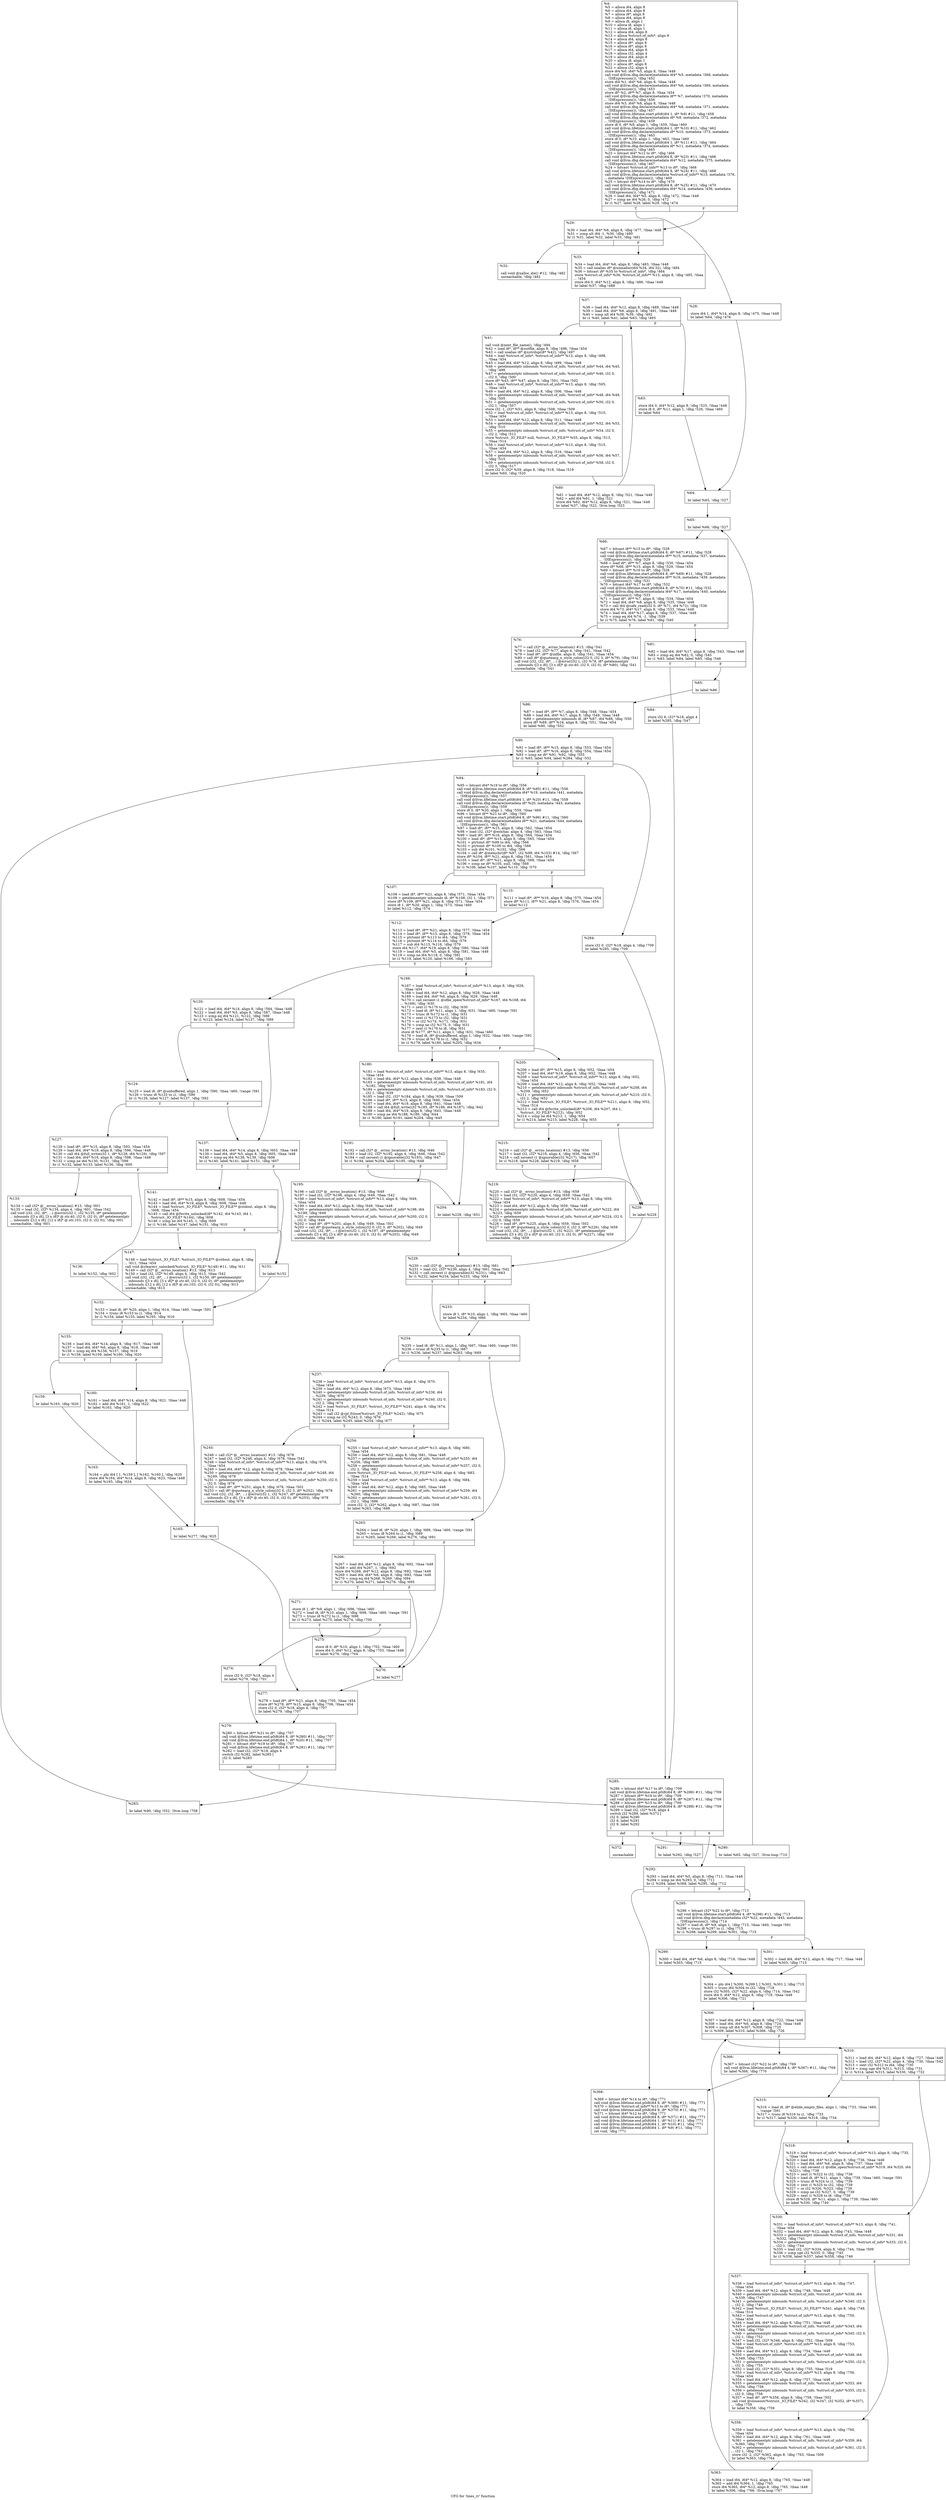 digraph "CFG for 'lines_rr' function" {
	label="CFG for 'lines_rr' function";

	Node0x2725270 [shape=record,label="{%4:\l  %5 = alloca i64, align 8\l  %6 = alloca i64, align 8\l  %7 = alloca i8*, align 8\l  %8 = alloca i64, align 8\l  %9 = alloca i8, align 1\l  %10 = alloca i8, align 1\l  %11 = alloca i8, align 1\l  %12 = alloca i64, align 8\l  %13 = alloca %struct.of_info*, align 8\l  %14 = alloca i64, align 8\l  %15 = alloca i8*, align 8\l  %16 = alloca i8*, align 8\l  %17 = alloca i64, align 8\l  %18 = alloca i32, align 4\l  %19 = alloca i64, align 8\l  %20 = alloca i8, align 1\l  %21 = alloca i8*, align 8\l  %22 = alloca i32, align 4\l  store i64 %0, i64* %5, align 8, !tbaa !448\l  call void @llvm.dbg.declare(metadata i64* %5, metadata !368, metadata\l... !DIExpression()), !dbg !452\l  store i64 %1, i64* %6, align 8, !tbaa !448\l  call void @llvm.dbg.declare(metadata i64* %6, metadata !369, metadata\l... !DIExpression()), !dbg !453\l  store i8* %2, i8** %7, align 8, !tbaa !454\l  call void @llvm.dbg.declare(metadata i8** %7, metadata !370, metadata\l... !DIExpression()), !dbg !456\l  store i64 %3, i64* %8, align 8, !tbaa !448\l  call void @llvm.dbg.declare(metadata i64* %8, metadata !371, metadata\l... !DIExpression()), !dbg !457\l  call void @llvm.lifetime.start.p0i8(i64 1, i8* %9) #11, !dbg !458\l  call void @llvm.dbg.declare(metadata i8* %9, metadata !372, metadata\l... !DIExpression()), !dbg !459\l  store i8 0, i8* %9, align 1, !dbg !459, !tbaa !460\l  call void @llvm.lifetime.start.p0i8(i64 1, i8* %10) #11, !dbg !462\l  call void @llvm.dbg.declare(metadata i8* %10, metadata !373, metadata\l... !DIExpression()), !dbg !463\l  store i8 0, i8* %10, align 1, !dbg !463, !tbaa !460\l  call void @llvm.lifetime.start.p0i8(i64 1, i8* %11) #11, !dbg !464\l  call void @llvm.dbg.declare(metadata i8* %11, metadata !374, metadata\l... !DIExpression()), !dbg !465\l  %23 = bitcast i64* %12 to i8*, !dbg !466\l  call void @llvm.lifetime.start.p0i8(i64 8, i8* %23) #11, !dbg !466\l  call void @llvm.dbg.declare(metadata i64* %12, metadata !375, metadata\l... !DIExpression()), !dbg !467\l  %24 = bitcast %struct.of_info** %13 to i8*, !dbg !468\l  call void @llvm.lifetime.start.p0i8(i64 8, i8* %24) #11, !dbg !468\l  call void @llvm.dbg.declare(metadata %struct.of_info** %13, metadata !376,\l... metadata !DIExpression()), !dbg !469\l  %25 = bitcast i64* %14 to i8*, !dbg !470\l  call void @llvm.lifetime.start.p0i8(i64 8, i8* %25) #11, !dbg !470\l  call void @llvm.dbg.declare(metadata i64* %14, metadata !436, metadata\l... !DIExpression()), !dbg !471\l  %26 = load i64, i64* %5, align 8, !dbg !472, !tbaa !448\l  %27 = icmp ne i64 %26, 0, !dbg !472\l  br i1 %27, label %28, label %29, !dbg !474\l|{<s0>T|<s1>F}}"];
	Node0x2725270:s0 -> Node0x26df4a0;
	Node0x2725270:s1 -> Node0x26df4f0;
	Node0x26df4a0 [shape=record,label="{%28:\l\l  store i64 1, i64* %14, align 8, !dbg !475, !tbaa !448\l  br label %64, !dbg !476\l}"];
	Node0x26df4a0 -> Node0x26df720;
	Node0x26df4f0 [shape=record,label="{%29:\l\l  %30 = load i64, i64* %6, align 8, !dbg !477, !tbaa !448\l  %31 = icmp ult i64 -1, %30, !dbg !480\l  br i1 %31, label %32, label %33, !dbg !481\l|{<s0>T|<s1>F}}"];
	Node0x26df4f0:s0 -> Node0x26df540;
	Node0x26df4f0:s1 -> Node0x26df590;
	Node0x26df540 [shape=record,label="{%32:\l\l  call void @xalloc_die() #12, !dbg !482\l  unreachable, !dbg !482\l}"];
	Node0x26df590 [shape=record,label="{%33:\l\l  %34 = load i64, i64* %6, align 8, !dbg !483, !tbaa !448\l  %35 = call noalias i8* @xnmalloc(i64 %34, i64 32), !dbg !484\l  %36 = bitcast i8* %35 to %struct.of_info*, !dbg !484\l  store %struct.of_info* %36, %struct.of_info** %13, align 8, !dbg !485, !tbaa\l... !454\l  store i64 0, i64* %12, align 8, !dbg !486, !tbaa !448\l  br label %37, !dbg !488\l}"];
	Node0x26df590 -> Node0x26df5e0;
	Node0x26df5e0 [shape=record,label="{%37:\l\l  %38 = load i64, i64* %12, align 8, !dbg !489, !tbaa !448\l  %39 = load i64, i64* %6, align 8, !dbg !491, !tbaa !448\l  %40 = icmp ult i64 %38, %39, !dbg !492\l  br i1 %40, label %41, label %63, !dbg !493\l|{<s0>T|<s1>F}}"];
	Node0x26df5e0:s0 -> Node0x26df630;
	Node0x26df5e0:s1 -> Node0x26df6d0;
	Node0x26df630 [shape=record,label="{%41:\l\l  call void @next_file_name(), !dbg !494\l  %42 = load i8*, i8** @outfile, align 8, !dbg !496, !tbaa !454\l  %43 = call noalias i8* @xstrdup(i8* %42), !dbg !497\l  %44 = load %struct.of_info*, %struct.of_info** %13, align 8, !dbg !498,\l... !tbaa !454\l  %45 = load i64, i64* %12, align 8, !dbg !499, !tbaa !448\l  %46 = getelementptr inbounds %struct.of_info, %struct.of_info* %44, i64 %45,\l... !dbg !498\l  %47 = getelementptr inbounds %struct.of_info, %struct.of_info* %46, i32 0,\l... i32 0, !dbg !500\l  store i8* %43, i8** %47, align 8, !dbg !501, !tbaa !502\l  %48 = load %struct.of_info*, %struct.of_info** %13, align 8, !dbg !505,\l... !tbaa !454\l  %49 = load i64, i64* %12, align 8, !dbg !506, !tbaa !448\l  %50 = getelementptr inbounds %struct.of_info, %struct.of_info* %48, i64 %49,\l... !dbg !505\l  %51 = getelementptr inbounds %struct.of_info, %struct.of_info* %50, i32 0,\l... i32 1, !dbg !507\l  store i32 -1, i32* %51, align 8, !dbg !508, !tbaa !509\l  %52 = load %struct.of_info*, %struct.of_info** %13, align 8, !dbg !510,\l... !tbaa !454\l  %53 = load i64, i64* %12, align 8, !dbg !511, !tbaa !448\l  %54 = getelementptr inbounds %struct.of_info, %struct.of_info* %52, i64 %53,\l... !dbg !510\l  %55 = getelementptr inbounds %struct.of_info, %struct.of_info* %54, i32 0,\l... i32 2, !dbg !512\l  store %struct._IO_FILE* null, %struct._IO_FILE** %55, align 8, !dbg !513,\l... !tbaa !514\l  %56 = load %struct.of_info*, %struct.of_info** %13, align 8, !dbg !515,\l... !tbaa !454\l  %57 = load i64, i64* %12, align 8, !dbg !516, !tbaa !448\l  %58 = getelementptr inbounds %struct.of_info, %struct.of_info* %56, i64 %57,\l... !dbg !515\l  %59 = getelementptr inbounds %struct.of_info, %struct.of_info* %58, i32 0,\l... i32 3, !dbg !517\l  store i32 0, i32* %59, align 8, !dbg !518, !tbaa !519\l  br label %60, !dbg !520\l}"];
	Node0x26df630 -> Node0x26df680;
	Node0x26df680 [shape=record,label="{%60:\l\l  %61 = load i64, i64* %12, align 8, !dbg !521, !tbaa !448\l  %62 = add i64 %61, 1, !dbg !521\l  store i64 %62, i64* %12, align 8, !dbg !521, !tbaa !448\l  br label %37, !dbg !522, !llvm.loop !523\l}"];
	Node0x26df680 -> Node0x26df5e0;
	Node0x26df6d0 [shape=record,label="{%63:\l\l  store i64 0, i64* %12, align 8, !dbg !525, !tbaa !448\l  store i8 0, i8* %11, align 1, !dbg !526, !tbaa !460\l  br label %64\l}"];
	Node0x26df6d0 -> Node0x26df720;
	Node0x26df720 [shape=record,label="{%64:\l\l  br label %65, !dbg !527\l}"];
	Node0x26df720 -> Node0x26df770;
	Node0x26df770 [shape=record,label="{%65:\l\l  br label %66, !dbg !527\l}"];
	Node0x26df770 -> Node0x26df7c0;
	Node0x26df7c0 [shape=record,label="{%66:\l\l  %67 = bitcast i8** %15 to i8*, !dbg !528\l  call void @llvm.lifetime.start.p0i8(i64 8, i8* %67) #11, !dbg !528\l  call void @llvm.dbg.declare(metadata i8** %15, metadata !437, metadata\l... !DIExpression()), !dbg !529\l  %68 = load i8*, i8** %7, align 8, !dbg !530, !tbaa !454\l  store i8* %68, i8** %15, align 8, !dbg !529, !tbaa !454\l  %69 = bitcast i8** %16 to i8*, !dbg !528\l  call void @llvm.lifetime.start.p0i8(i64 8, i8* %69) #11, !dbg !528\l  call void @llvm.dbg.declare(metadata i8** %16, metadata !439, metadata\l... !DIExpression()), !dbg !531\l  %70 = bitcast i64* %17 to i8*, !dbg !532\l  call void @llvm.lifetime.start.p0i8(i64 8, i8* %70) #11, !dbg !532\l  call void @llvm.dbg.declare(metadata i64* %17, metadata !440, metadata\l... !DIExpression()), !dbg !533\l  %71 = load i8*, i8** %7, align 8, !dbg !534, !tbaa !454\l  %72 = load i64, i64* %8, align 8, !dbg !535, !tbaa !448\l  %73 = call i64 @safe_read(i32 0, i8* %71, i64 %72), !dbg !536\l  store i64 %73, i64* %17, align 8, !dbg !533, !tbaa !448\l  %74 = load i64, i64* %17, align 8, !dbg !537, !tbaa !448\l  %75 = icmp eq i64 %74, -1, !dbg !539\l  br i1 %75, label %76, label %81, !dbg !540\l|{<s0>T|<s1>F}}"];
	Node0x26df7c0:s0 -> Node0x26df810;
	Node0x26df7c0:s1 -> Node0x26df860;
	Node0x26df810 [shape=record,label="{%76:\l\l  %77 = call i32* @__errno_location() #13, !dbg !541\l  %78 = load i32, i32* %77, align 4, !dbg !541, !tbaa !542\l  %79 = load i8*, i8** @infile, align 8, !dbg !541, !tbaa !454\l  %80 = call i8* @quotearg_n_style_colon(i32 0, i32 3, i8* %79), !dbg !541\l  call void (i32, i32, i8*, ...) @error(i32 1, i32 %78, i8* getelementptr\l... inbounds ([3 x i8], [3 x i8]* @.str.40, i32 0, i32 0), i8* %80), !dbg !541\l  unreachable, !dbg !541\l}"];
	Node0x26df860 [shape=record,label="{%81:\l\l  %82 = load i64, i64* %17, align 8, !dbg !543, !tbaa !448\l  %83 = icmp eq i64 %82, 0, !dbg !545\l  br i1 %83, label %84, label %85, !dbg !546\l|{<s0>T|<s1>F}}"];
	Node0x26df860:s0 -> Node0x26df8b0;
	Node0x26df860:s1 -> Node0x26df900;
	Node0x26df8b0 [shape=record,label="{%84:\l\l  store i32 6, i32* %18, align 4\l  br label %285, !dbg !547\l}"];
	Node0x26df8b0 -> Node0x26e07b0;
	Node0x26df900 [shape=record,label="{%85:\l\l  br label %86\l}"];
	Node0x26df900 -> Node0x26df950;
	Node0x26df950 [shape=record,label="{%86:\l\l  %87 = load i8*, i8** %7, align 8, !dbg !548, !tbaa !454\l  %88 = load i64, i64* %17, align 8, !dbg !549, !tbaa !448\l  %89 = getelementptr inbounds i8, i8* %87, i64 %88, !dbg !550\l  store i8* %89, i8** %16, align 8, !dbg !551, !tbaa !454\l  br label %90, !dbg !552\l}"];
	Node0x26df950 -> Node0x26df9a0;
	Node0x26df9a0 [shape=record,label="{%90:\l\l  %91 = load i8*, i8** %15, align 8, !dbg !553, !tbaa !454\l  %92 = load i8*, i8** %16, align 8, !dbg !554, !tbaa !454\l  %93 = icmp ne i8* %91, %92, !dbg !555\l  br i1 %93, label %94, label %284, !dbg !552\l|{<s0>T|<s1>F}}"];
	Node0x26df9a0:s0 -> Node0x26df9f0;
	Node0x26df9a0:s1 -> Node0x26e0760;
	Node0x26df9f0 [shape=record,label="{%94:\l\l  %95 = bitcast i64* %19 to i8*, !dbg !556\l  call void @llvm.lifetime.start.p0i8(i64 8, i8* %95) #11, !dbg !556\l  call void @llvm.dbg.declare(metadata i64* %19, metadata !441, metadata\l... !DIExpression()), !dbg !557\l  call void @llvm.lifetime.start.p0i8(i64 1, i8* %20) #11, !dbg !558\l  call void @llvm.dbg.declare(metadata i8* %20, metadata !443, metadata\l... !DIExpression()), !dbg !559\l  store i8 0, i8* %20, align 1, !dbg !559, !tbaa !460\l  %96 = bitcast i8** %21 to i8*, !dbg !560\l  call void @llvm.lifetime.start.p0i8(i64 8, i8* %96) #11, !dbg !560\l  call void @llvm.dbg.declare(metadata i8** %21, metadata !444, metadata\l... !DIExpression()), !dbg !561\l  %97 = load i8*, i8** %15, align 8, !dbg !562, !tbaa !454\l  %98 = load i32, i32* @eolchar, align 4, !dbg !563, !tbaa !542\l  %99 = load i8*, i8** %16, align 8, !dbg !564, !tbaa !454\l  %100 = load i8*, i8** %15, align 8, !dbg !565, !tbaa !454\l  %101 = ptrtoint i8* %99 to i64, !dbg !566\l  %102 = ptrtoint i8* %100 to i64, !dbg !566\l  %103 = sub i64 %101, %102, !dbg !566\l  %104 = call i8* @memchr(i8* %97, i32 %98, i64 %103) #14, !dbg !567\l  store i8* %104, i8** %21, align 8, !dbg !561, !tbaa !454\l  %105 = load i8*, i8** %21, align 8, !dbg !568, !tbaa !454\l  %106 = icmp ne i8* %105, null, !dbg !568\l  br i1 %106, label %107, label %110, !dbg !570\l|{<s0>T|<s1>F}}"];
	Node0x26df9f0:s0 -> Node0x26dfa40;
	Node0x26df9f0:s1 -> Node0x26dfa90;
	Node0x26dfa40 [shape=record,label="{%107:\l\l  %108 = load i8*, i8** %21, align 8, !dbg !571, !tbaa !454\l  %109 = getelementptr inbounds i8, i8* %108, i32 1, !dbg !571\l  store i8* %109, i8** %21, align 8, !dbg !571, !tbaa !454\l  store i8 1, i8* %20, align 1, !dbg !573, !tbaa !460\l  br label %112, !dbg !574\l}"];
	Node0x26dfa40 -> Node0x26dfae0;
	Node0x26dfa90 [shape=record,label="{%110:\l\l  %111 = load i8*, i8** %16, align 8, !dbg !575, !tbaa !454\l  store i8* %111, i8** %21, align 8, !dbg !576, !tbaa !454\l  br label %112\l}"];
	Node0x26dfa90 -> Node0x26dfae0;
	Node0x26dfae0 [shape=record,label="{%112:\l\l  %113 = load i8*, i8** %21, align 8, !dbg !577, !tbaa !454\l  %114 = load i8*, i8** %15, align 8, !dbg !578, !tbaa !454\l  %115 = ptrtoint i8* %113 to i64, !dbg !579\l  %116 = ptrtoint i8* %114 to i64, !dbg !579\l  %117 = sub i64 %115, %116, !dbg !579\l  store i64 %117, i64* %19, align 8, !dbg !580, !tbaa !448\l  %118 = load i64, i64* %5, align 8, !dbg !581, !tbaa !448\l  %119 = icmp ne i64 %118, 0, !dbg !581\l  br i1 %119, label %120, label %166, !dbg !583\l|{<s0>T|<s1>F}}"];
	Node0x26dfae0:s0 -> Node0x26dfb30;
	Node0x26dfae0:s1 -> Node0x26dffe0;
	Node0x26dfb30 [shape=record,label="{%120:\l\l  %121 = load i64, i64* %14, align 8, !dbg !584, !tbaa !448\l  %122 = load i64, i64* %5, align 8, !dbg !587, !tbaa !448\l  %123 = icmp eq i64 %121, %122, !dbg !588\l  br i1 %123, label %124, label %137, !dbg !589\l|{<s0>T|<s1>F}}"];
	Node0x26dfb30:s0 -> Node0x26dfb80;
	Node0x26dfb30:s1 -> Node0x26dfcc0;
	Node0x26dfb80 [shape=record,label="{%124:\l\l  %125 = load i8, i8* @unbuffered, align 1, !dbg !590, !tbaa !460, !range !591\l  %126 = trunc i8 %125 to i1, !dbg !590\l  br i1 %126, label %127, label %137, !dbg !592\l|{<s0>T|<s1>F}}"];
	Node0x26dfb80:s0 -> Node0x26dfbd0;
	Node0x26dfb80:s1 -> Node0x26dfcc0;
	Node0x26dfbd0 [shape=record,label="{%127:\l\l  %128 = load i8*, i8** %15, align 8, !dbg !593, !tbaa !454\l  %129 = load i64, i64* %19, align 8, !dbg !596, !tbaa !448\l  %130 = call i64 @full_write(i32 1, i8* %128, i64 %129), !dbg !597\l  %131 = load i64, i64* %19, align 8, !dbg !598, !tbaa !448\l  %132 = icmp ne i64 %130, %131, !dbg !599\l  br i1 %132, label %133, label %136, !dbg !600\l|{<s0>T|<s1>F}}"];
	Node0x26dfbd0:s0 -> Node0x26dfc20;
	Node0x26dfbd0:s1 -> Node0x26dfc70;
	Node0x26dfc20 [shape=record,label="{%133:\l\l  %134 = call i32* @__errno_location() #13, !dbg !601\l  %135 = load i32, i32* %134, align 4, !dbg !601, !tbaa !542\l  call void (i32, i32, i8*, ...) @error(i32 1, i32 %135, i8* getelementptr\l... inbounds ([3 x i8], [3 x i8]* @.str.40, i32 0, i32 0), i8* getelementptr\l... inbounds ([12 x i8], [12 x i8]* @.str.103, i32 0, i32 0)), !dbg !601\l  unreachable, !dbg !601\l}"];
	Node0x26dfc70 [shape=record,label="{%136:\l\l  br label %152, !dbg !602\l}"];
	Node0x26dfc70 -> Node0x26dfe00;
	Node0x26dfcc0 [shape=record,label="{%137:\l\l  %138 = load i64, i64* %14, align 8, !dbg !603, !tbaa !448\l  %139 = load i64, i64* %5, align 8, !dbg !605, !tbaa !448\l  %140 = icmp eq i64 %138, %139, !dbg !606\l  br i1 %140, label %141, label %151, !dbg !607\l|{<s0>T|<s1>F}}"];
	Node0x26dfcc0:s0 -> Node0x26dfd10;
	Node0x26dfcc0:s1 -> Node0x26dfdb0;
	Node0x26dfd10 [shape=record,label="{%141:\l\l  %142 = load i8*, i8** %15, align 8, !dbg !608, !tbaa !454\l  %143 = load i64, i64* %19, align 8, !dbg !608, !tbaa !448\l  %144 = load %struct._IO_FILE*, %struct._IO_FILE** @stdout, align 8, !dbg\l... !608, !tbaa !454\l  %145 = call i64 @fwrite_unlocked(i8* %142, i64 %143, i64 1,\l... %struct._IO_FILE* %144), !dbg !608\l  %146 = icmp ne i64 %145, 1, !dbg !609\l  br i1 %146, label %147, label %151, !dbg !610\l|{<s0>T|<s1>F}}"];
	Node0x26dfd10:s0 -> Node0x26dfd60;
	Node0x26dfd10:s1 -> Node0x26dfdb0;
	Node0x26dfd60 [shape=record,label="{%147:\l\l  %148 = load %struct._IO_FILE*, %struct._IO_FILE** @stdout, align 8, !dbg\l... !611, !tbaa !454\l  call void @clearerr_unlocked(%struct._IO_FILE* %148) #11, !dbg !611\l  %149 = call i32* @__errno_location() #13, !dbg !613\l  %150 = load i32, i32* %149, align 4, !dbg !613, !tbaa !542\l  call void (i32, i32, i8*, ...) @error(i32 1, i32 %150, i8* getelementptr\l... inbounds ([3 x i8], [3 x i8]* @.str.40, i32 0, i32 0), i8* getelementptr\l... inbounds ([12 x i8], [12 x i8]* @.str.103, i32 0, i32 0)), !dbg !613\l  unreachable, !dbg !613\l}"];
	Node0x26dfdb0 [shape=record,label="{%151:\l\l  br label %152\l}"];
	Node0x26dfdb0 -> Node0x26dfe00;
	Node0x26dfe00 [shape=record,label="{%152:\l\l  %153 = load i8, i8* %20, align 1, !dbg !614, !tbaa !460, !range !591\l  %154 = trunc i8 %153 to i1, !dbg !614\l  br i1 %154, label %155, label %165, !dbg !616\l|{<s0>T|<s1>F}}"];
	Node0x26dfe00:s0 -> Node0x26dfe50;
	Node0x26dfe00:s1 -> Node0x26dff90;
	Node0x26dfe50 [shape=record,label="{%155:\l\l  %156 = load i64, i64* %14, align 8, !dbg !617, !tbaa !448\l  %157 = load i64, i64* %6, align 8, !dbg !618, !tbaa !448\l  %158 = icmp eq i64 %156, %157, !dbg !619\l  br i1 %158, label %159, label %160, !dbg !620\l|{<s0>T|<s1>F}}"];
	Node0x26dfe50:s0 -> Node0x26dfea0;
	Node0x26dfe50:s1 -> Node0x26dfef0;
	Node0x26dfea0 [shape=record,label="{%159:\l\l  br label %163, !dbg !620\l}"];
	Node0x26dfea0 -> Node0x26dff40;
	Node0x26dfef0 [shape=record,label="{%160:\l\l  %161 = load i64, i64* %14, align 8, !dbg !621, !tbaa !448\l  %162 = add i64 %161, 1, !dbg !622\l  br label %163, !dbg !620\l}"];
	Node0x26dfef0 -> Node0x26dff40;
	Node0x26dff40 [shape=record,label="{%163:\l\l  %164 = phi i64 [ 1, %159 ], [ %162, %160 ], !dbg !620\l  store i64 %164, i64* %14, align 8, !dbg !623, !tbaa !448\l  br label %165, !dbg !624\l}"];
	Node0x26dff40 -> Node0x26dff90;
	Node0x26dff90 [shape=record,label="{%165:\l\l  br label %277, !dbg !625\l}"];
	Node0x26dff90 -> Node0x26e0670;
	Node0x26dffe0 [shape=record,label="{%166:\l\l  %167 = load %struct.of_info*, %struct.of_info** %13, align 8, !dbg !626,\l... !tbaa !454\l  %168 = load i64, i64* %12, align 8, !dbg !628, !tbaa !448\l  %169 = load i64, i64* %6, align 8, !dbg !629, !tbaa !448\l  %170 = call zeroext i1 @ofile_open(%struct.of_info* %167, i64 %168, i64\l... %169), !dbg !630\l  %171 = zext i1 %170 to i32, !dbg !630\l  %172 = load i8, i8* %11, align 1, !dbg !631, !tbaa !460, !range !591\l  %173 = trunc i8 %172 to i1, !dbg !631\l  %174 = zext i1 %173 to i32, !dbg !631\l  %175 = or i32 %174, %171, !dbg !631\l  %176 = icmp ne i32 %175, 0, !dbg !631\l  %177 = zext i1 %176 to i8, !dbg !631\l  store i8 %177, i8* %11, align 1, !dbg !631, !tbaa !460\l  %178 = load i8, i8* @unbuffered, align 1, !dbg !632, !tbaa !460, !range !591\l  %179 = trunc i8 %178 to i1, !dbg !632\l  br i1 %179, label %180, label %205, !dbg !634\l|{<s0>T|<s1>F}}"];
	Node0x26dffe0:s0 -> Node0x26e0030;
	Node0x26dffe0:s1 -> Node0x26e0170;
	Node0x26e0030 [shape=record,label="{%180:\l\l  %181 = load %struct.of_info*, %struct.of_info** %13, align 8, !dbg !635,\l... !tbaa !454\l  %182 = load i64, i64* %12, align 8, !dbg !638, !tbaa !448\l  %183 = getelementptr inbounds %struct.of_info, %struct.of_info* %181, i64\l... %182, !dbg !635\l  %184 = getelementptr inbounds %struct.of_info, %struct.of_info* %183, i32 0,\l... i32 1, !dbg !639\l  %185 = load i32, i32* %184, align 8, !dbg !639, !tbaa !509\l  %186 = load i8*, i8** %15, align 8, !dbg !640, !tbaa !454\l  %187 = load i64, i64* %19, align 8, !dbg !641, !tbaa !448\l  %188 = call i64 @full_write(i32 %185, i8* %186, i64 %187), !dbg !642\l  %189 = load i64, i64* %19, align 8, !dbg !643, !tbaa !448\l  %190 = icmp ne i64 %188, %189, !dbg !644\l  br i1 %190, label %191, label %204, !dbg !645\l|{<s0>T|<s1>F}}"];
	Node0x26e0030:s0 -> Node0x26e0080;
	Node0x26e0030:s1 -> Node0x26e0120;
	Node0x26e0080 [shape=record,label="{%191:\l\l  %192 = call i32* @__errno_location() #13, !dbg !646\l  %193 = load i32, i32* %192, align 4, !dbg !646, !tbaa !542\l  %194 = call zeroext i1 @ignorable(i32 %193), !dbg !647\l  br i1 %194, label %204, label %195, !dbg !648\l|{<s0>T|<s1>F}}"];
	Node0x26e0080:s0 -> Node0x26e0120;
	Node0x26e0080:s1 -> Node0x26e00d0;
	Node0x26e00d0 [shape=record,label="{%195:\l\l  %196 = call i32* @__errno_location() #13, !dbg !649\l  %197 = load i32, i32* %196, align 4, !dbg !649, !tbaa !542\l  %198 = load %struct.of_info*, %struct.of_info** %13, align 8, !dbg !649,\l... !tbaa !454\l  %199 = load i64, i64* %12, align 8, !dbg !649, !tbaa !448\l  %200 = getelementptr inbounds %struct.of_info, %struct.of_info* %198, i64\l... %199, !dbg !649\l  %201 = getelementptr inbounds %struct.of_info, %struct.of_info* %200, i32 0,\l... i32 0, !dbg !649\l  %202 = load i8*, i8** %201, align 8, !dbg !649, !tbaa !502\l  %203 = call i8* @quotearg_n_style_colon(i32 0, i32 3, i8* %202), !dbg !649\l  call void (i32, i32, i8*, ...) @error(i32 1, i32 %197, i8* getelementptr\l... inbounds ([3 x i8], [3 x i8]* @.str.40, i32 0, i32 0), i8* %203), !dbg !649\l  unreachable, !dbg !649\l}"];
	Node0x26e0120 [shape=record,label="{%204:\l\l  br label %229, !dbg !651\l}"];
	Node0x26e0120 -> Node0x26e02b0;
	Node0x26e0170 [shape=record,label="{%205:\l\l  %206 = load i8*, i8** %15, align 8, !dbg !652, !tbaa !454\l  %207 = load i64, i64* %19, align 8, !dbg !652, !tbaa !448\l  %208 = load %struct.of_info*, %struct.of_info** %13, align 8, !dbg !652,\l... !tbaa !454\l  %209 = load i64, i64* %12, align 8, !dbg !652, !tbaa !448\l  %210 = getelementptr inbounds %struct.of_info, %struct.of_info* %208, i64\l... %209, !dbg !652\l  %211 = getelementptr inbounds %struct.of_info, %struct.of_info* %210, i32 0,\l... i32 2, !dbg !652\l  %212 = load %struct._IO_FILE*, %struct._IO_FILE** %211, align 8, !dbg !652,\l... !tbaa !514\l  %213 = call i64 @fwrite_unlocked(i8* %206, i64 %207, i64 1,\l... %struct._IO_FILE* %212), !dbg !652\l  %214 = icmp ne i64 %213, 1, !dbg !654\l  br i1 %214, label %215, label %228, !dbg !655\l|{<s0>T|<s1>F}}"];
	Node0x26e0170:s0 -> Node0x26e01c0;
	Node0x26e0170:s1 -> Node0x26e0260;
	Node0x26e01c0 [shape=record,label="{%215:\l\l  %216 = call i32* @__errno_location() #13, !dbg !656\l  %217 = load i32, i32* %216, align 4, !dbg !656, !tbaa !542\l  %218 = call zeroext i1 @ignorable(i32 %217), !dbg !657\l  br i1 %218, label %228, label %219, !dbg !658\l|{<s0>T|<s1>F}}"];
	Node0x26e01c0:s0 -> Node0x26e0260;
	Node0x26e01c0:s1 -> Node0x26e0210;
	Node0x26e0210 [shape=record,label="{%219:\l\l  %220 = call i32* @__errno_location() #13, !dbg !659\l  %221 = load i32, i32* %220, align 4, !dbg !659, !tbaa !542\l  %222 = load %struct.of_info*, %struct.of_info** %13, align 8, !dbg !659,\l... !tbaa !454\l  %223 = load i64, i64* %12, align 8, !dbg !659, !tbaa !448\l  %224 = getelementptr inbounds %struct.of_info, %struct.of_info* %222, i64\l... %223, !dbg !659\l  %225 = getelementptr inbounds %struct.of_info, %struct.of_info* %224, i32 0,\l... i32 0, !dbg !659\l  %226 = load i8*, i8** %225, align 8, !dbg !659, !tbaa !502\l  %227 = call i8* @quotearg_n_style_colon(i32 0, i32 3, i8* %226), !dbg !659\l  call void (i32, i32, i8*, ...) @error(i32 1, i32 %221, i8* getelementptr\l... inbounds ([3 x i8], [3 x i8]* @.str.40, i32 0, i32 0), i8* %227), !dbg !659\l  unreachable, !dbg !659\l}"];
	Node0x26e0260 [shape=record,label="{%228:\l\l  br label %229\l}"];
	Node0x26e0260 -> Node0x26e02b0;
	Node0x26e02b0 [shape=record,label="{%229:\l\l  %230 = call i32* @__errno_location() #13, !dbg !661\l  %231 = load i32, i32* %230, align 4, !dbg !661, !tbaa !542\l  %232 = call zeroext i1 @ignorable(i32 %231), !dbg !663\l  br i1 %232, label %234, label %233, !dbg !664\l|{<s0>T|<s1>F}}"];
	Node0x26e02b0:s0 -> Node0x26e0350;
	Node0x26e02b0:s1 -> Node0x26e0300;
	Node0x26e0300 [shape=record,label="{%233:\l\l  store i8 1, i8* %10, align 1, !dbg !665, !tbaa !460\l  br label %234, !dbg !666\l}"];
	Node0x26e0300 -> Node0x26e0350;
	Node0x26e0350 [shape=record,label="{%234:\l\l  %235 = load i8, i8* %11, align 1, !dbg !667, !tbaa !460, !range !591\l  %236 = trunc i8 %235 to i1, !dbg !667\l  br i1 %236, label %237, label %263, !dbg !669\l|{<s0>T|<s1>F}}"];
	Node0x26e0350:s0 -> Node0x26e03a0;
	Node0x26e0350:s1 -> Node0x26e0490;
	Node0x26e03a0 [shape=record,label="{%237:\l\l  %238 = load %struct.of_info*, %struct.of_info** %13, align 8, !dbg !670,\l... !tbaa !454\l  %239 = load i64, i64* %12, align 8, !dbg !673, !tbaa !448\l  %240 = getelementptr inbounds %struct.of_info, %struct.of_info* %238, i64\l... %239, !dbg !670\l  %241 = getelementptr inbounds %struct.of_info, %struct.of_info* %240, i32 0,\l... i32 2, !dbg !674\l  %242 = load %struct._IO_FILE*, %struct._IO_FILE** %241, align 8, !dbg !674,\l... !tbaa !514\l  %243 = call i32 @rpl_fclose(%struct._IO_FILE* %242), !dbg !675\l  %244 = icmp ne i32 %243, 0, !dbg !676\l  br i1 %244, label %245, label %254, !dbg !677\l|{<s0>T|<s1>F}}"];
	Node0x26e03a0:s0 -> Node0x26e03f0;
	Node0x26e03a0:s1 -> Node0x26e0440;
	Node0x26e03f0 [shape=record,label="{%245:\l\l  %246 = call i32* @__errno_location() #13, !dbg !678\l  %247 = load i32, i32* %246, align 4, !dbg !678, !tbaa !542\l  %248 = load %struct.of_info*, %struct.of_info** %13, align 8, !dbg !678,\l... !tbaa !454\l  %249 = load i64, i64* %12, align 8, !dbg !678, !tbaa !448\l  %250 = getelementptr inbounds %struct.of_info, %struct.of_info* %248, i64\l... %249, !dbg !678\l  %251 = getelementptr inbounds %struct.of_info, %struct.of_info* %250, i32 0,\l... i32 0, !dbg !678\l  %252 = load i8*, i8** %251, align 8, !dbg !678, !tbaa !502\l  %253 = call i8* @quotearg_n_style_colon(i32 0, i32 3, i8* %252), !dbg !678\l  call void (i32, i32, i8*, ...) @error(i32 1, i32 %247, i8* getelementptr\l... inbounds ([3 x i8], [3 x i8]* @.str.40, i32 0, i32 0), i8* %253), !dbg !678\l  unreachable, !dbg !678\l}"];
	Node0x26e0440 [shape=record,label="{%254:\l\l  %255 = load %struct.of_info*, %struct.of_info** %13, align 8, !dbg !680,\l... !tbaa !454\l  %256 = load i64, i64* %12, align 8, !dbg !681, !tbaa !448\l  %257 = getelementptr inbounds %struct.of_info, %struct.of_info* %255, i64\l... %256, !dbg !680\l  %258 = getelementptr inbounds %struct.of_info, %struct.of_info* %257, i32 0,\l... i32 2, !dbg !682\l  store %struct._IO_FILE* null, %struct._IO_FILE** %258, align 8, !dbg !683,\l... !tbaa !514\l  %259 = load %struct.of_info*, %struct.of_info** %13, align 8, !dbg !684,\l... !tbaa !454\l  %260 = load i64, i64* %12, align 8, !dbg !685, !tbaa !448\l  %261 = getelementptr inbounds %struct.of_info, %struct.of_info* %259, i64\l... %260, !dbg !684\l  %262 = getelementptr inbounds %struct.of_info, %struct.of_info* %261, i32 0,\l... i32 1, !dbg !686\l  store i32 -2, i32* %262, align 8, !dbg !687, !tbaa !509\l  br label %263, !dbg !688\l}"];
	Node0x26e0440 -> Node0x26e0490;
	Node0x26e0490 [shape=record,label="{%263:\l\l  %264 = load i8, i8* %20, align 1, !dbg !689, !tbaa !460, !range !591\l  %265 = trunc i8 %264 to i1, !dbg !689\l  br i1 %265, label %266, label %276, !dbg !691\l|{<s0>T|<s1>F}}"];
	Node0x26e0490:s0 -> Node0x26e04e0;
	Node0x26e0490:s1 -> Node0x26e0620;
	Node0x26e04e0 [shape=record,label="{%266:\l\l  %267 = load i64, i64* %12, align 8, !dbg !692, !tbaa !448\l  %268 = add i64 %267, 1, !dbg !692\l  store i64 %268, i64* %12, align 8, !dbg !692, !tbaa !448\l  %269 = load i64, i64* %6, align 8, !dbg !693, !tbaa !448\l  %270 = icmp eq i64 %268, %269, !dbg !694\l  br i1 %270, label %271, label %276, !dbg !695\l|{<s0>T|<s1>F}}"];
	Node0x26e04e0:s0 -> Node0x26e0530;
	Node0x26e04e0:s1 -> Node0x26e0620;
	Node0x26e0530 [shape=record,label="{%271:\l\l  store i8 1, i8* %9, align 1, !dbg !696, !tbaa !460\l  %272 = load i8, i8* %10, align 1, !dbg !698, !tbaa !460, !range !591\l  %273 = trunc i8 %272 to i1, !dbg !698\l  br i1 %273, label %275, label %274, !dbg !700\l|{<s0>T|<s1>F}}"];
	Node0x26e0530:s0 -> Node0x26e05d0;
	Node0x26e0530:s1 -> Node0x26e0580;
	Node0x26e0580 [shape=record,label="{%274:\l\l  store i32 9, i32* %18, align 4\l  br label %279, !dbg !701\l}"];
	Node0x26e0580 -> Node0x26e06c0;
	Node0x26e05d0 [shape=record,label="{%275:\l\l  store i8 0, i8* %10, align 1, !dbg !702, !tbaa !460\l  store i64 0, i64* %12, align 8, !dbg !703, !tbaa !448\l  br label %276, !dbg !704\l}"];
	Node0x26e05d0 -> Node0x26e0620;
	Node0x26e0620 [shape=record,label="{%276:\l\l  br label %277\l}"];
	Node0x26e0620 -> Node0x26e0670;
	Node0x26e0670 [shape=record,label="{%277:\l\l  %278 = load i8*, i8** %21, align 8, !dbg !705, !tbaa !454\l  store i8* %278, i8** %15, align 8, !dbg !706, !tbaa !454\l  store i32 0, i32* %18, align 4, !dbg !707\l  br label %279, !dbg !707\l}"];
	Node0x26e0670 -> Node0x26e06c0;
	Node0x26e06c0 [shape=record,label="{%279:\l\l  %280 = bitcast i8** %21 to i8*, !dbg !707\l  call void @llvm.lifetime.end.p0i8(i64 8, i8* %280) #11, !dbg !707\l  call void @llvm.lifetime.end.p0i8(i64 1, i8* %20) #11, !dbg !707\l  %281 = bitcast i64* %19 to i8*, !dbg !707\l  call void @llvm.lifetime.end.p0i8(i64 8, i8* %281) #11, !dbg !707\l  %282 = load i32, i32* %18, align 4\l  switch i32 %282, label %285 [\l    i32 0, label %283\l  ]\l|{<s0>def|<s1>0}}"];
	Node0x26e06c0:s0 -> Node0x26e07b0;
	Node0x26e06c0:s1 -> Node0x26e0710;
	Node0x26e0710 [shape=record,label="{%283:\l\l  br label %90, !dbg !552, !llvm.loop !708\l}"];
	Node0x26e0710 -> Node0x26df9a0;
	Node0x26e0760 [shape=record,label="{%284:\l\l  store i32 0, i32* %18, align 4, !dbg !709\l  br label %285, !dbg !709\l}"];
	Node0x26e0760 -> Node0x26e07b0;
	Node0x26e07b0 [shape=record,label="{%285:\l\l  %286 = bitcast i64* %17 to i8*, !dbg !709\l  call void @llvm.lifetime.end.p0i8(i64 8, i8* %286) #11, !dbg !709\l  %287 = bitcast i8** %16 to i8*, !dbg !709\l  call void @llvm.lifetime.end.p0i8(i64 8, i8* %287) #11, !dbg !709\l  %288 = bitcast i8** %15 to i8*, !dbg !709\l  call void @llvm.lifetime.end.p0i8(i64 8, i8* %288) #11, !dbg !709\l  %289 = load i32, i32* %18, align 4\l  switch i32 %289, label %372 [\l    i32 0, label %290\l    i32 6, label %291\l    i32 9, label %292\l  ]\l|{<s0>def|<s1>0|<s2>6|<s3>9}}"];
	Node0x26e07b0:s0 -> Node0x26e0d50;
	Node0x26e07b0:s1 -> Node0x26e0800;
	Node0x26e07b0:s2 -> Node0x26e0850;
	Node0x26e07b0:s3 -> Node0x26e08a0;
	Node0x26e0800 [shape=record,label="{%290:\l\l  br label %65, !dbg !527, !llvm.loop !710\l}"];
	Node0x26e0800 -> Node0x26df770;
	Node0x26e0850 [shape=record,label="{%291:\l\l  br label %292, !dbg !527\l}"];
	Node0x26e0850 -> Node0x26e08a0;
	Node0x26e08a0 [shape=record,label="{%292:\l\l  %293 = load i64, i64* %5, align 8, !dbg !711, !tbaa !448\l  %294 = icmp ne i64 %293, 0, !dbg !711\l  br i1 %294, label %368, label %295, !dbg !712\l|{<s0>T|<s1>F}}"];
	Node0x26e08a0:s0 -> Node0x26e0d00;
	Node0x26e08a0:s1 -> Node0x26e08f0;
	Node0x26e08f0 [shape=record,label="{%295:\l\l  %296 = bitcast i32* %22 to i8*, !dbg !713\l  call void @llvm.lifetime.start.p0i8(i64 4, i8* %296) #11, !dbg !713\l  call void @llvm.dbg.declare(metadata i32* %22, metadata !445, metadata\l... !DIExpression()), !dbg !714\l  %297 = load i8, i8* %9, align 1, !dbg !715, !tbaa !460, !range !591\l  %298 = trunc i8 %297 to i1, !dbg !715\l  br i1 %298, label %299, label %301, !dbg !715\l|{<s0>T|<s1>F}}"];
	Node0x26e08f0:s0 -> Node0x26e0940;
	Node0x26e08f0:s1 -> Node0x26e0990;
	Node0x26e0940 [shape=record,label="{%299:\l\l  %300 = load i64, i64* %6, align 8, !dbg !716, !tbaa !448\l  br label %303, !dbg !715\l}"];
	Node0x26e0940 -> Node0x26e09e0;
	Node0x26e0990 [shape=record,label="{%301:\l\l  %302 = load i64, i64* %12, align 8, !dbg !717, !tbaa !448\l  br label %303, !dbg !715\l}"];
	Node0x26e0990 -> Node0x26e09e0;
	Node0x26e09e0 [shape=record,label="{%303:\l\l  %304 = phi i64 [ %300, %299 ], [ %302, %301 ], !dbg !715\l  %305 = trunc i64 %304 to i32, !dbg !718\l  store i32 %305, i32* %22, align 4, !dbg !714, !tbaa !542\l  store i64 0, i64* %12, align 8, !dbg !719, !tbaa !448\l  br label %306, !dbg !721\l}"];
	Node0x26e09e0 -> Node0x26e0a30;
	Node0x26e0a30 [shape=record,label="{%306:\l\l  %307 = load i64, i64* %12, align 8, !dbg !722, !tbaa !448\l  %308 = load i64, i64* %6, align 8, !dbg !724, !tbaa !448\l  %309 = icmp ult i64 %307, %308, !dbg !725\l  br i1 %309, label %310, label %366, !dbg !726\l|{<s0>T|<s1>F}}"];
	Node0x26e0a30:s0 -> Node0x26e0a80;
	Node0x26e0a30:s1 -> Node0x26e0cb0;
	Node0x26e0a80 [shape=record,label="{%310:\l\l  %311 = load i64, i64* %12, align 8, !dbg !727, !tbaa !448\l  %312 = load i32, i32* %22, align 4, !dbg !730, !tbaa !542\l  %313 = sext i32 %312 to i64, !dbg !730\l  %314 = icmp uge i64 %311, %313, !dbg !731\l  br i1 %314, label %315, label %330, !dbg !732\l|{<s0>T|<s1>F}}"];
	Node0x26e0a80:s0 -> Node0x26e0ad0;
	Node0x26e0a80:s1 -> Node0x26e0b70;
	Node0x26e0ad0 [shape=record,label="{%315:\l\l  %316 = load i8, i8* @elide_empty_files, align 1, !dbg !733, !tbaa !460,\l... !range !591\l  %317 = trunc i8 %316 to i1, !dbg !733\l  br i1 %317, label %330, label %318, !dbg !734\l|{<s0>T|<s1>F}}"];
	Node0x26e0ad0:s0 -> Node0x26e0b70;
	Node0x26e0ad0:s1 -> Node0x26e0b20;
	Node0x26e0b20 [shape=record,label="{%318:\l\l  %319 = load %struct.of_info*, %struct.of_info** %13, align 8, !dbg !735,\l... !tbaa !454\l  %320 = load i64, i64* %12, align 8, !dbg !736, !tbaa !448\l  %321 = load i64, i64* %6, align 8, !dbg !737, !tbaa !448\l  %322 = call zeroext i1 @ofile_open(%struct.of_info* %319, i64 %320, i64\l... %321), !dbg !738\l  %323 = zext i1 %322 to i32, !dbg !738\l  %324 = load i8, i8* %11, align 1, !dbg !739, !tbaa !460, !range !591\l  %325 = trunc i8 %324 to i1, !dbg !739\l  %326 = zext i1 %325 to i32, !dbg !739\l  %327 = or i32 %326, %323, !dbg !739\l  %328 = icmp ne i32 %327, 0, !dbg !739\l  %329 = zext i1 %328 to i8, !dbg !739\l  store i8 %329, i8* %11, align 1, !dbg !739, !tbaa !460\l  br label %330, !dbg !740\l}"];
	Node0x26e0b20 -> Node0x26e0b70;
	Node0x26e0b70 [shape=record,label="{%330:\l\l  %331 = load %struct.of_info*, %struct.of_info** %13, align 8, !dbg !741,\l... !tbaa !454\l  %332 = load i64, i64* %12, align 8, !dbg !743, !tbaa !448\l  %333 = getelementptr inbounds %struct.of_info, %struct.of_info* %331, i64\l... %332, !dbg !741\l  %334 = getelementptr inbounds %struct.of_info, %struct.of_info* %333, i32 0,\l... i32 1, !dbg !744\l  %335 = load i32, i32* %334, align 8, !dbg !744, !tbaa !509\l  %336 = icmp sge i32 %335, 0, !dbg !745\l  br i1 %336, label %337, label %358, !dbg !746\l|{<s0>T|<s1>F}}"];
	Node0x26e0b70:s0 -> Node0x26e0bc0;
	Node0x26e0b70:s1 -> Node0x26e0c10;
	Node0x26e0bc0 [shape=record,label="{%337:\l\l  %338 = load %struct.of_info*, %struct.of_info** %13, align 8, !dbg !747,\l... !tbaa !454\l  %339 = load i64, i64* %12, align 8, !dbg !748, !tbaa !448\l  %340 = getelementptr inbounds %struct.of_info, %struct.of_info* %338, i64\l... %339, !dbg !747\l  %341 = getelementptr inbounds %struct.of_info, %struct.of_info* %340, i32 0,\l... i32 2, !dbg !749\l  %342 = load %struct._IO_FILE*, %struct._IO_FILE** %341, align 8, !dbg !749,\l... !tbaa !514\l  %343 = load %struct.of_info*, %struct.of_info** %13, align 8, !dbg !750,\l... !tbaa !454\l  %344 = load i64, i64* %12, align 8, !dbg !751, !tbaa !448\l  %345 = getelementptr inbounds %struct.of_info, %struct.of_info* %343, i64\l... %344, !dbg !750\l  %346 = getelementptr inbounds %struct.of_info, %struct.of_info* %345, i32 0,\l... i32 1, !dbg !752\l  %347 = load i32, i32* %346, align 8, !dbg !752, !tbaa !509\l  %348 = load %struct.of_info*, %struct.of_info** %13, align 8, !dbg !753,\l... !tbaa !454\l  %349 = load i64, i64* %12, align 8, !dbg !754, !tbaa !448\l  %350 = getelementptr inbounds %struct.of_info, %struct.of_info* %348, i64\l... %349, !dbg !753\l  %351 = getelementptr inbounds %struct.of_info, %struct.of_info* %350, i32 0,\l... i32 3, !dbg !755\l  %352 = load i32, i32* %351, align 8, !dbg !755, !tbaa !519\l  %353 = load %struct.of_info*, %struct.of_info** %13, align 8, !dbg !756,\l... !tbaa !454\l  %354 = load i64, i64* %12, align 8, !dbg !757, !tbaa !448\l  %355 = getelementptr inbounds %struct.of_info, %struct.of_info* %353, i64\l... %354, !dbg !756\l  %356 = getelementptr inbounds %struct.of_info, %struct.of_info* %355, i32 0,\l... i32 0, !dbg !758\l  %357 = load i8*, i8** %356, align 8, !dbg !758, !tbaa !502\l  call void @closeout(%struct._IO_FILE* %342, i32 %347, i32 %352, i8* %357),\l... !dbg !759\l  br label %358, !dbg !759\l}"];
	Node0x26e0bc0 -> Node0x26e0c10;
	Node0x26e0c10 [shape=record,label="{%358:\l\l  %359 = load %struct.of_info*, %struct.of_info** %13, align 8, !dbg !760,\l... !tbaa !454\l  %360 = load i64, i64* %12, align 8, !dbg !761, !tbaa !448\l  %361 = getelementptr inbounds %struct.of_info, %struct.of_info* %359, i64\l... %360, !dbg !760\l  %362 = getelementptr inbounds %struct.of_info, %struct.of_info* %361, i32 0,\l... i32 1, !dbg !762\l  store i32 -2, i32* %362, align 8, !dbg !763, !tbaa !509\l  br label %363, !dbg !764\l}"];
	Node0x26e0c10 -> Node0x26e0c60;
	Node0x26e0c60 [shape=record,label="{%363:\l\l  %364 = load i64, i64* %12, align 8, !dbg !765, !tbaa !448\l  %365 = add i64 %364, 1, !dbg !765\l  store i64 %365, i64* %12, align 8, !dbg !765, !tbaa !448\l  br label %306, !dbg !766, !llvm.loop !767\l}"];
	Node0x26e0c60 -> Node0x26e0a30;
	Node0x26e0cb0 [shape=record,label="{%366:\l\l  %367 = bitcast i32* %22 to i8*, !dbg !769\l  call void @llvm.lifetime.end.p0i8(i64 4, i8* %367) #11, !dbg !769\l  br label %368, !dbg !770\l}"];
	Node0x26e0cb0 -> Node0x26e0d00;
	Node0x26e0d00 [shape=record,label="{%368:\l\l  %369 = bitcast i64* %14 to i8*, !dbg !771\l  call void @llvm.lifetime.end.p0i8(i64 8, i8* %369) #11, !dbg !771\l  %370 = bitcast %struct.of_info** %13 to i8*, !dbg !771\l  call void @llvm.lifetime.end.p0i8(i64 8, i8* %370) #11, !dbg !771\l  %371 = bitcast i64* %12 to i8*, !dbg !771\l  call void @llvm.lifetime.end.p0i8(i64 8, i8* %371) #11, !dbg !771\l  call void @llvm.lifetime.end.p0i8(i64 1, i8* %11) #11, !dbg !771\l  call void @llvm.lifetime.end.p0i8(i64 1, i8* %10) #11, !dbg !771\l  call void @llvm.lifetime.end.p0i8(i64 1, i8* %9) #11, !dbg !771\l  ret void, !dbg !771\l}"];
	Node0x26e0d50 [shape=record,label="{%372:\l\l  unreachable\l}"];
}
